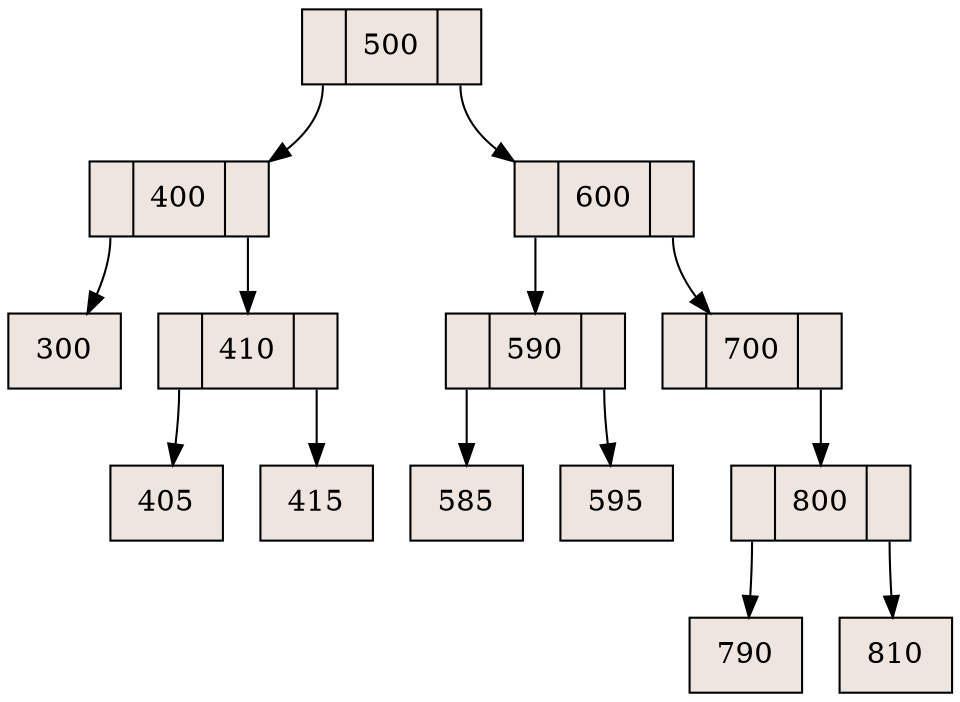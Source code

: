 digraph grafica{
rankdir=TB;
node [shape = record, style=filled, fillcolor=seashell2];
nodo500 [ label ="<C0>|500|<C1>"];
nodo400 [ label ="<C0>|400|<C1>"];
nodo300 [ label ="300"];
nodo400:C0->nodo300
nodo410 [ label ="<C0>|410|<C1>"];
nodo405 [ label ="405"];
nodo410:C0->nodo405
nodo415 [ label ="415"];
nodo410:C1->nodo415
nodo400:C1->nodo410
nodo500:C0->nodo400
nodo600 [ label ="<C0>|600|<C1>"];
nodo590 [ label ="<C0>|590|<C1>"];
nodo585 [ label ="585"];
nodo590:C0->nodo585
nodo595 [ label ="595"];
nodo590:C1->nodo595
nodo600:C0->nodo590
nodo700 [ label ="<C0>|700|<C1>"];
nodo800 [ label ="<C0>|800|<C1>"];
nodo790 [ label ="790"];
nodo800:C0->nodo790
nodo810 [ label ="810"];
nodo800:C1->nodo810
nodo700:C1->nodo800
nodo600:C1->nodo700
nodo500:C1->nodo600
}

